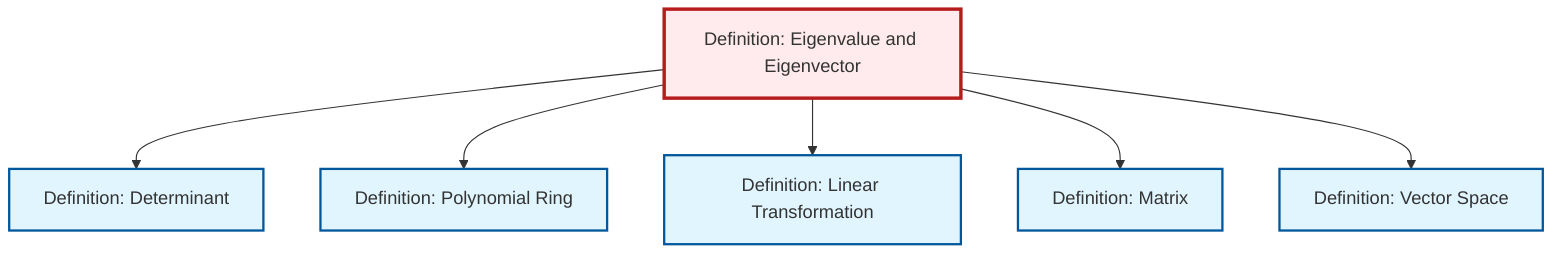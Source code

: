 graph TD
    classDef definition fill:#e1f5fe,stroke:#01579b,stroke-width:2px
    classDef theorem fill:#f3e5f5,stroke:#4a148c,stroke-width:2px
    classDef axiom fill:#fff3e0,stroke:#e65100,stroke-width:2px
    classDef example fill:#e8f5e9,stroke:#1b5e20,stroke-width:2px
    classDef current fill:#ffebee,stroke:#b71c1c,stroke-width:3px
    def-determinant["Definition: Determinant"]:::definition
    def-matrix["Definition: Matrix"]:::definition
    def-vector-space["Definition: Vector Space"]:::definition
    def-eigenvalue-eigenvector["Definition: Eigenvalue and Eigenvector"]:::definition
    def-linear-transformation["Definition: Linear Transformation"]:::definition
    def-polynomial-ring["Definition: Polynomial Ring"]:::definition
    def-eigenvalue-eigenvector --> def-determinant
    def-eigenvalue-eigenvector --> def-polynomial-ring
    def-eigenvalue-eigenvector --> def-linear-transformation
    def-eigenvalue-eigenvector --> def-matrix
    def-eigenvalue-eigenvector --> def-vector-space
    class def-eigenvalue-eigenvector current